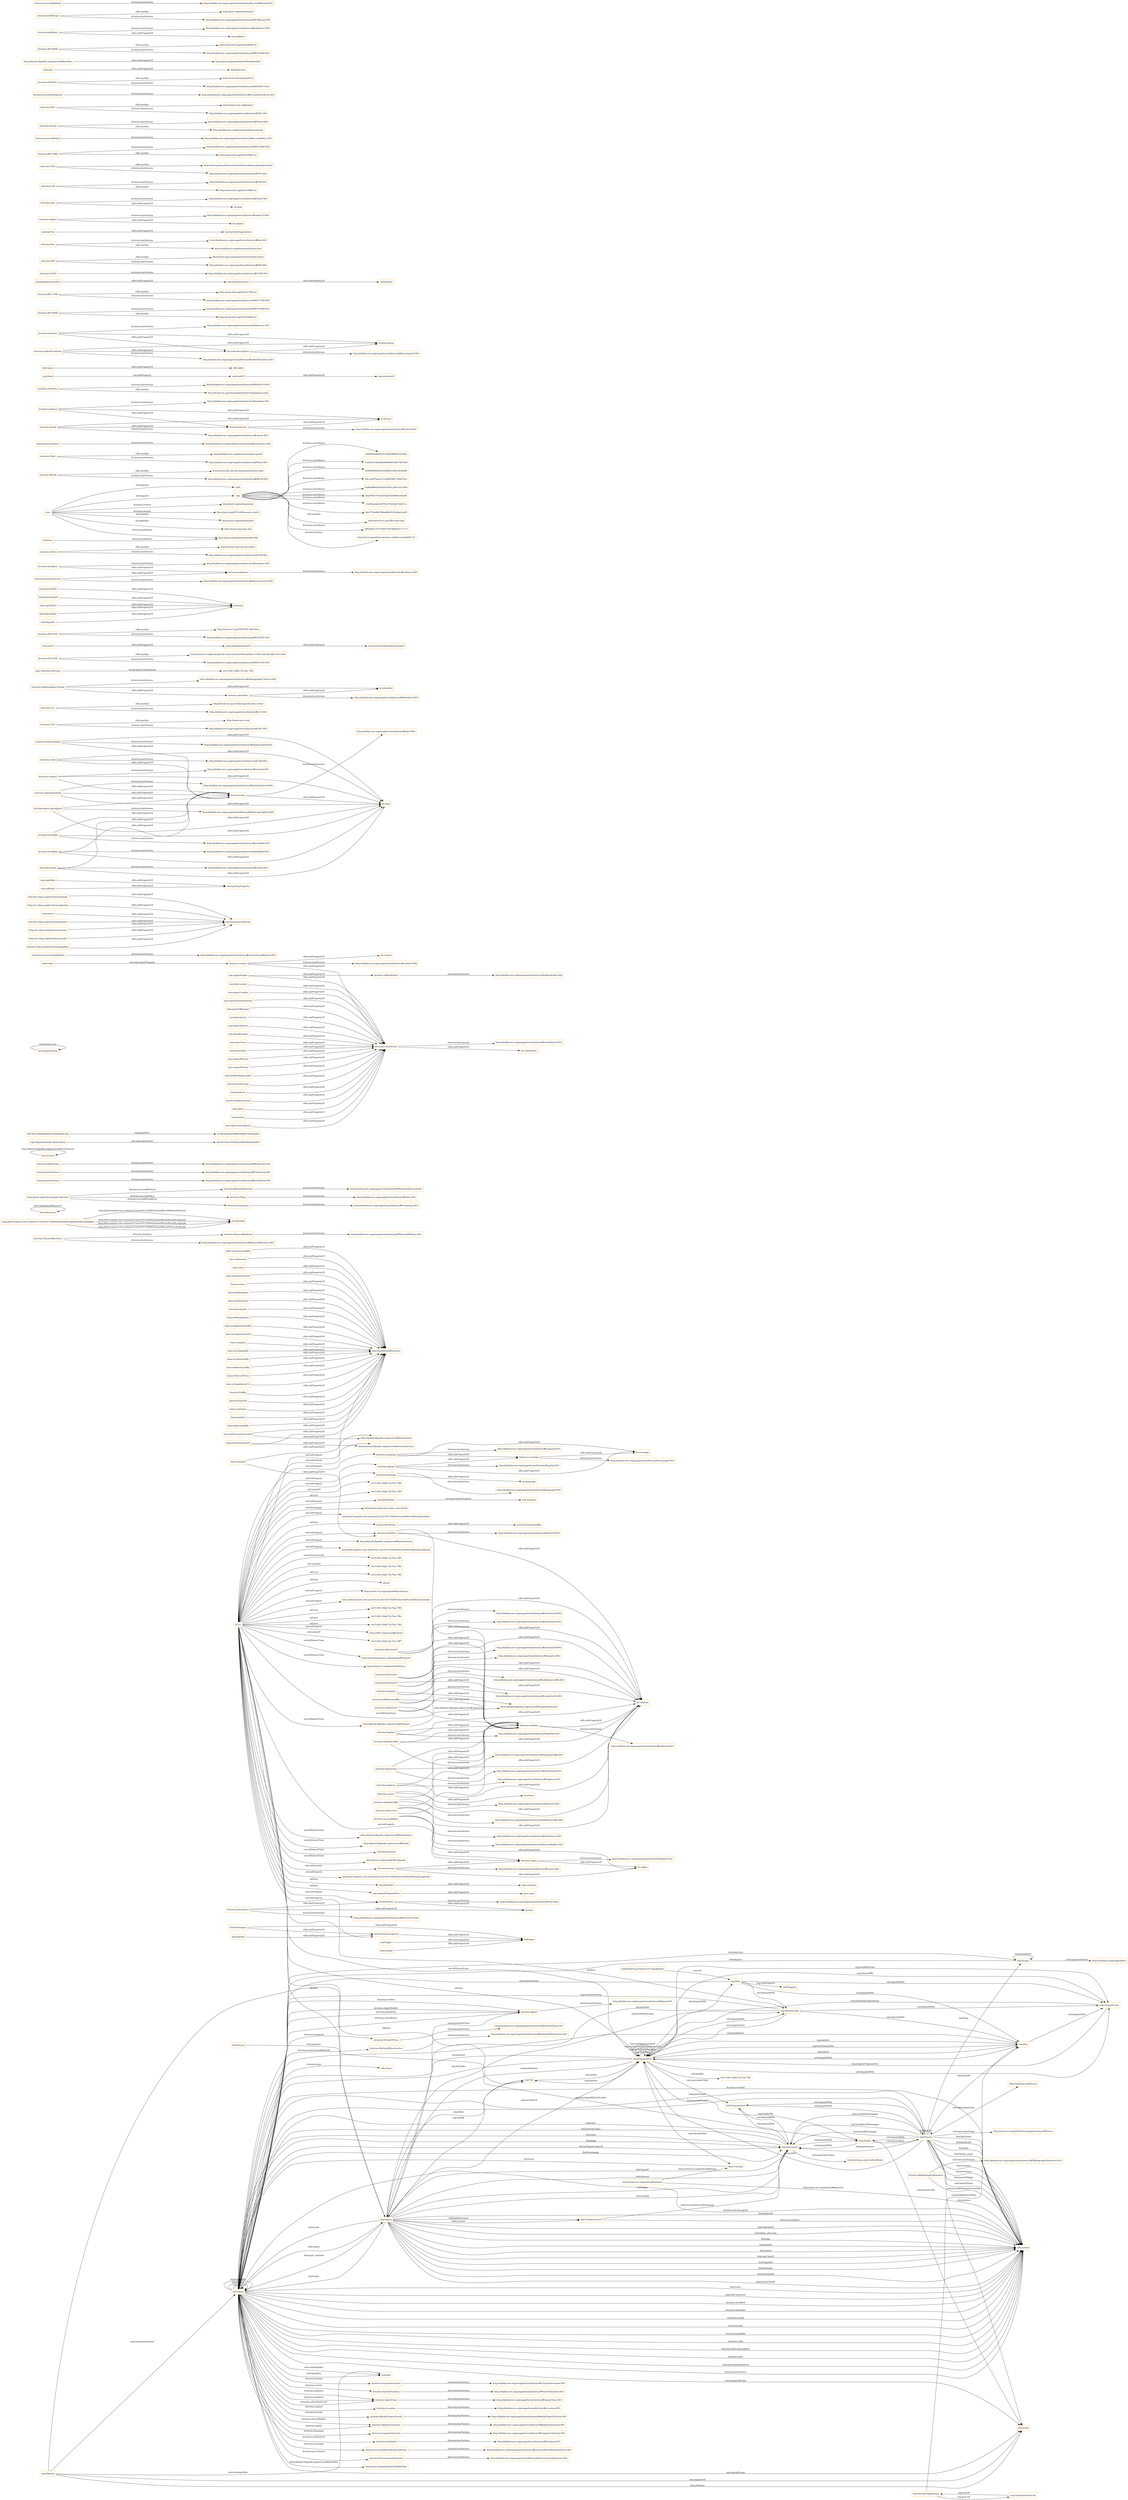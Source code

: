 digraph ar2dtool_diagram { 
rankdir=LR;
size="1501"
node [shape = rectangle, color="orange"]; "dcterms:MethodOfInstruction" "dcterms:PhysicalResource" "dcterms:LicenseDocument" "http://www.geonames.org/ontology#Feature" "http://def.seegrid.csiro.au/isotc211/iso19115/2003/extent#GeographicBoundingBox" "base:Resource" "dcterms:SizeOrDuration" "dcterms:AgentClass" "dcterms:BibliographicResource" "dcterms:Location" "dcterms:MediaTypeOrExtent" "inia:Dataset" "http://www.w3.org/ns/odrl/2/Policy" "dcterms:Agent" "dcterms:PhysicalMedium" "dcterms:MethodOfAccrual" "http://dataid.dbpedia.org/ns/core#Dataset" "dcterms:RightsStatement" "http://purl.org/dc/dcmitype/Collection" "http://dataid.dbpedia.org/ns/core#SimpleStatement" "http://dataid.dbpedia.org/ns/core#Distribution" "dcterms:LinguisticSystem" "dcterms:Jurisdiction" "dcterms:Policy" "dcterms:Standard" "dcterms:LocationPeriodOrJurisdiction" "dcterms:FileFormat" "http://dataid.dbpedia.org/ns/core#DataId" "dcterms:ProvenanceStatement" "owlTime:Interval" "http://purl.org/spar/datacite/Identifier" "dcterms:MediaType" "http://www.w3.org/ns/dcat#Dataset" "dcterms:Frequency" "http://lexvo.org/ontology#Language" "dcterms:PeriodOfTime" "prov:Entity" "ab5e471bae3a59e4c29d652ad22a49b5" "01463822fd4349f0e444f0a7643ede95" "org:Post" "org:Site" "org:FormalOrganization" "org:OrganizationalCollaboration" "0a4d558a76cea70a6c0377cb628ef9c6" "org:Organization" "org:Role" "org:ChangeEvent" "org:OrganizationalUnit" "59c70212f69e4bd846553e0faf0ae1de" "org:Membership" "foaf:Image" "foaf:Project" "foaf:Agent" "foaf:Document" "rdfs:Class" "geo:SpatialThing" "foaf:OnlineAccount" "foaf:Person" "foaf:Organization" "foaf:Group" ; /*classes style*/
	"inia:dataCurator" -> "dcterms:contributor" [ label = "rdfs:subPropertyOf" ];
	"dcterms:instructionalMethod" -> "http://dublincore.org/usage/terms/history/#instructionalMethod-002" [ label = "dcterms:hasVersion" ];
	"base:isDerivedFrom" -> "base:hasRelatedResource" [ label = "rdfs:subPropertyOf" ];
	"base:isSupplementTo" -> "base:hasRelatedResource" [ label = "rdfs:subPropertyOf" ];
	"foaf:maker" -> "dcterms:creator" [ label = "owl:equivalentProperty" ];
	"inia:projectLeader" -> "dcterms:contributor" [ label = "rdfs:subPropertyOf" ];
	"http://rs.tdwg.org/dwc/terms/family" -> "inia:taxonomicalScope" [ label = "rdfs:subPropertyOf" ];
	"inia:finalDate" -> "owl:topDataProperty" [ label = "rdfs:subPropertyOf" ];
	"dcterms:dateAccepted" -> "dc:date" [ label = "rdfs:subPropertyOf" ];
	"dcterms:dateAccepted" -> "http://dublincore.org/usage/terms/history/#dateAccepted-002" [ label = "dcterms:hasVersion" ];
	"dcterms:dateAccepted" -> "dcterms:date" [ label = "rdfs:subPropertyOf" ];
	"dcterms:accessRights" -> "dc:rights" [ label = "rdfs:subPropertyOf" ];
	"dcterms:accessRights" -> "dcterms:rights" [ label = "rdfs:subPropertyOf" ];
	"dcterms:accessRights" -> "http://dublincore.org/usage/terms/history/#accessRights-002" [ label = "dcterms:hasVersion" ];
	"dcterms:MethodOfInstruction" -> "http://dublincore.org/usage/terms/history/#MethodOfInstruction-001" [ label = "dcterms:hasVersion" ];
	"dcterms:UDC" -> "http://www.udcc.org/" [ label = "rdfs:seeAlso" ];
	"dcterms:UDC" -> "http://dublincore.org/usage/terms/history/#UDC-003" [ label = "dcterms:hasVersion" ];
	"dcterms:LCC" -> "http://lcweb.loc.gov/catdir/cpso/lcco/lcco.html" [ label = "rdfs:seeAlso" ];
	"dcterms:LCC" -> "http://dublincore.org/usage/terms/history/#LCC-003" [ label = "dcterms:hasVersion" ];
	"dcterms:bibliographicCitation" -> "http://dublincore.org/usage/terms/history/#bibliographicCitation-002" [ label = "dcterms:hasVersion" ];
	"dcterms:bibliographicCitation" -> "dc:identifier" [ label = "rdfs:subPropertyOf" ];
	"dcterms:bibliographicCitation" -> "dcterms:identifier" [ label = "rdfs:subPropertyOf" ];
	"prov:wasDerivedFrom" -> "cb15180:15dbc72c7eb:-7ff3" [ label = "owl:propertyChainAxiom" ];
	"dcterms:ISO3166" -> "http://www.iso.org/iso/en/prods-services/iso3166ma/02iso-3166-code-lists/list-en1.html" [ label = "rdfs:seeAlso" ];
	"dcterms:ISO3166" -> "http://dublincore.org/usage/terms/history/#ISO3166-004" [ label = "dcterms:hasVersion" ];
	"org:subOrganizationOf" -> "org:transitiveSubOrganizationOf" [ label = "rdfs:subPropertyOf" ];
	"dcterms:W3CDTF" -> "http://www.w3.org/TR/NOTE-datetime" [ label = "rdfs:seeAlso" ];
	"dcterms:W3CDTF" -> "http://dublincore.org/usage/terms/history/#W3CDTF-003" [ label = "dcterms:hasVersion" ];
	"dcterms:RightsStatement" -> "http://dublincore.org/usage/terms/history/#RightsStatement-001" [ label = "dcterms:hasVersion" ];
	"foaf:msnChatID" -> "foaf:nick" [ label = "rdfs:subPropertyOf" ];
	"foaf:yahooChatID" -> "foaf:nick" [ label = "rdfs:subPropertyOf" ];
	"dcterms:audience" -> "http://dublincore.org/usage/terms/history/#audience-003" [ label = "dcterms:hasVersion" ];
	"inia:registrationAuthority" -> "dcterms:contributor" [ label = "rdfs:subPropertyOf" ];
	"base:isCitedBy" -> "base:hasRelatedResource" [ label = "rdfs:subPropertyOf" ];
	"dcterms:rightsHolder" -> "http://dublincore.org/usage/terms/history/#rightsHolder-002" [ label = "dcterms:hasVersion" ];
	"dcterms:LinguisticSystem" -> "http://dublincore.org/usage/terms/history/#LinguisticSystem-001" [ label = "dcterms:hasVersion" ];
	"inia:projectManager" -> "dcterms:contributor" [ label = "rdfs:subPropertyOf" ];
	"dcterms:license" -> "dc:rights" [ label = "rdfs:subPropertyOf" ];
	"dcterms:license" -> "http://dublincore.org/usage/terms/history/#license-002" [ label = "dcterms:hasVersion" ];
	"dcterms:license" -> "dcterms:rights" [ label = "rdfs:subPropertyOf" ];
	"base:isSourceOf" -> "base:hasRelatedResource" [ label = "rdfs:subPropertyOf" ];
	"dcterms:mediator" -> "http://dublincore.org/usage/terms/history/#mediator-003" [ label = "dcterms:hasVersion" ];
	"dcterms:mediator" -> "dcterms:audience" [ label = "rdfs:subPropertyOf" ];
	"dcterms:hasVersion" -> "http://dublincore.org/usage/terms/history/#hasVersion-003" [ label = "dcterms:hasVersion" ];
	"dcterms:hasVersion" -> "dc:relation" [ label = "rdfs:subPropertyOf" ];
	"dcterms:hasVersion" -> "dcterms:relation" [ label = "rdfs:subPropertyOf" ];
	"base:continues" -> "base:hasRelatedResource" [ label = "rdfs:subPropertyOf" ];
	"dcterms:NLM" -> "http://wwwcf.nlm.nih.gov/class/" [ label = "rdfs:seeAlso" ];
	"dcterms:NLM" -> "http://dublincore.org/usage/terms/history/#NLM-002" [ label = "dcterms:hasVersion" ];
	"dcterms:AgentClass" -> "http://dublincore.org/usage/terms/history/#AgentClass-003" [ label = "dcterms:hasVersion" ];
	"inia:distributor" -> "dcterms:contributor" [ label = "rdfs:subPropertyOf" ];
	"inia:dataCollector" -> "dcterms:contributor" [ label = "rdfs:subPropertyOf" ];
	"base:hasPart" -> "base:hasRelatedResource" [ label = "rdfs:subPropertyOf" ];
	"dcterms:Policy" -> "http://dublincore.org/usage/terms/history/#Policy-001" [ label = "dcterms:hasVersion" ];
	"dcterms:valid" -> "dc:date" [ label = "rdfs:subPropertyOf" ];
	"dcterms:valid" -> "dcterms:date" [ label = "rdfs:subPropertyOf" ];
	"dcterms:valid" -> "http://dublincore.org/usage/terms/history/#valid-003" [ label = "dcterms:hasVersion" ];
	"base:isReviewedBy" -> "base:hasRelatedResource" [ label = "rdfs:subPropertyOf" ];
	"dcterms:MethodOfAccrual" -> "http://dublincore.org/usage/terms/history/#MethodOfAccrual-001" [ label = "dcterms:hasVersion" ];
	"org:identifier" -> "skos:notation" [ label = "rdfs:subPropertyOf" ];
	"dcterms:ProvenanceStatement" -> "http://dublincore.org/usage/terms/history/#ProvenanceStatement-001" [ label = "dcterms:hasVersion" ];
	"dcterms:requires" -> "http://dublincore.org/usage/terms/history/#requires-003" [ label = "dcterms:hasVersion" ];
	"dcterms:requires" -> "dc:relation" [ label = "rdfs:subPropertyOf" ];
	"dcterms:requires" -> "dcterms:relation" [ label = "rdfs:subPropertyOf" ];
	"org:" -> "e8f90f56c8a0235128a548f627d144bf" [ label = "dcterms:contributor" ];
	"org:" -> "1ede61fc3b024ba8b099814be74f15d0" [ label = "dcterms:contributor" ];
	"org:" -> "b382f06892445c628f4c239d1be4df4b" [ label = "dcterms:contributor" ];
	"org:" -> "24c23a07baaa7c1eb99f3897382b7e2c" [ label = "dcterms:contributor" ];
	"org:" -> "5a4baf88926025e4c58312e91181245e" [ label = "dcterms:contributor" ];
	"org:" -> "efa0f76b7f7dc6d5a0e3644666cb4e49" [ label = "dcterms:contributor" ];
	"org:" -> "1fa062eedafe2974ce7f225e67adb11e" [ label = "dcterms:contributor" ];
	"org:" -> "bbcf774a88b798ab86b51fd2dae1a04f" [ label = "dcterms:contributor" ];
	"org:" -> "http://www.w3.org/TR/vocab-org/" [ label = "rdfs:seeAlso" ];
	"org:" -> "c89ef40237d716b01767d049a4711111" [ label = "dcterms:contributor" ];
	"org:" -> "http://www.opendatacommons.org/licenses/pddl/1.0/" [ label = "dcterms:license" ];
	"dcterms:MESH" -> "http://www.nlm.nih.gov/mesh/meshhome.html" [ label = "rdfs:seeAlso" ];
	"dcterms:MESH" -> "http://dublincore.org/usage/terms/history/#MESH-003" [ label = "dcterms:hasVersion" ];
	"dcterms:replaces" -> "http://dublincore.org/usage/terms/history/#replaces-003" [ label = "dcterms:hasVersion" ];
	"dcterms:replaces" -> "dc:relation" [ label = "rdfs:subPropertyOf" ];
	"dcterms:replaces" -> "dcterms:relation" [ label = "rdfs:subPropertyOf" ];
	"inia:dataManager" -> "dcterms:contributor" [ label = "rdfs:subPropertyOf" ];
	"inia:rightsHolder" -> "dcterms:rightsHolder" [ label = "rdfs:subPropertyOf" ];
	"inia:rightsHolder" -> "dcterms:contributor" [ label = "rdfs:subPropertyOf" ];
	"dcterms:isVersionOf" -> "http://dublincore.org/usage/terms/history/#isVersionOf-003" [ label = "dcterms:hasVersion" ];
	"dcterms:isVersionOf" -> "dcterms:relation" [ label = "rdfs:subPropertyOf" ];
	"dcterms:isVersionOf" -> "dc:relation" [ label = "rdfs:subPropertyOf" ];
	"dcterms:educationLevel" -> "http://dublincore.org/usage/terms/history/#educationLevel-002" [ label = "dcterms:hasVersion" ];
	"dcterms:educationLevel" -> "dcterms:audience" [ label = "rdfs:subPropertyOf" ];
	"dcterms:PeriodOfTime" -> "http://dublincore.org/usage/terms/history/#PeriodOfTime-001" [ label = "dcterms:hasVersion" ];
	"dcterms:coverage" -> "http://dublincore.org/usage/terms/history/#coverageT-001" [ label = "dcterms:hasVersion" ];
	"dcterms:coverage" -> "dc:coverage" [ label = "rdfs:subPropertyOf" ];
	"dcterms:Point" -> "http://dublincore.org/documents/dcmi-point/" [ label = "rdfs:seeAlso" ];
	"dcterms:Point" -> "http://dublincore.org/usage/terms/history/#Point-003" [ label = "dcterms:hasVersion" ];
	"inia:contactPerson" -> "dcterms:contributor" [ label = "rdfs:subPropertyOf" ];
	"dcterms:Standard" -> "http://dublincore.org/usage/terms/history/#Standard-001" [ label = "dcterms:hasVersion" ];
	"dcterms:identifier" -> "dc:identifier" [ label = "rdfs:subPropertyOf" ];
	"dcterms:identifier" -> "http://dublincore.org/usage/terms/history/#identifierT-001" [ label = "dcterms:hasVersion" ];
	"dcterms:created" -> "dc:date" [ label = "rdfs:subPropertyOf" ];
	"dcterms:created" -> "http://dublincore.org/usage/terms/history/#created-003" [ label = "dcterms:hasVersion" ];
	"dcterms:created" -> "dcterms:date" [ label = "rdfs:subPropertyOf" ];
	"inia:workPackageLeader" -> "dcterms:contributor" [ label = "rdfs:subPropertyOf" ];
	"base:isPartOf" -> "dcterms:isPartOf" [ label = "rdfs:subPropertyOf" ];
	"base:isPartOf" -> "base:hasRelatedResource" [ label = "rdfs:subPropertyOf" ];
	"org:originalOrganization" -> "prov:used" [ label = "rdfs:subPropertyOf" ];
	"dcterms:provenance" -> "http://dublincore.org/usage/terms/history/#provenance-002" [ label = "dcterms:hasVersion" ];
	"dcterms:" -> "http://purl.org/dc/aboutdcmi#DCMI" [ label = "dcterms:publisher" ];
	"base:isPreviousVersionOf" -> "base:hasRelatedResource" [ label = "rdfs:subPropertyOf" ];
	"base:isPreviousVersionOf" -> "http://dataid.dbpedia.org/ns/core#nextVersion" [ label = "rdfs:subPropertyOf" ];
	"dcterms:Location" -> "http://dublincore.org/usage/terms/history/#Location-001" [ label = "dcterms:hasVersion" ];
	"http://rs.tdwg.org/dwc/terms/phylum" -> "inia:taxonomicalScope" [ label = "rdfs:subPropertyOf" ];
	"inia:researchGroup" -> "dcterms:contributor" [ label = "rdfs:subPropertyOf" ];
	"dcterms:BibliographicResource" -> "http://dublincore.org/usage/terms/history/#BibliographicResource-001" [ label = "dcterms:hasVersion" ];
	"dcterms:format" -> "http://dublincore.org/usage/terms/history/#formatT-001" [ label = "dcterms:hasVersion" ];
	"dcterms:format" -> "dc:format" [ label = "rdfs:subPropertyOf" ];
	"foaf:Person" -> "foaf:Project" [ label = "owl:disjointWith" ];
	"foaf:Person" -> "http://schema.org/Person" [ label = "owl:equivalentClass" ];
	"foaf:Person" -> "http://www.w3.org/2000/10/swap/pim/contact#Person" [ label = "owl:equivalentClass" ];
	"foaf:Person" -> "foaf:Organization" [ label = "owl:disjointWith" ];
	"dcterms:spatial" -> "http://dublincore.org/usage/terms/history/#spatial-003" [ label = "dcterms:hasVersion" ];
	"dcterms:spatial" -> "dcterms:coverage" [ label = "rdfs:subPropertyOf" ];
	"dcterms:spatial" -> "dc:coverage" [ label = "rdfs:subPropertyOf" ];
	"dcterms:ISO639-2" -> "http://dublincore.org/usage/terms/history/#ISO639-2-003" [ label = "dcterms:hasVersion" ];
	"dcterms:ISO639-2" -> "http://lcweb.loc.gov/standards/iso639-2/langhome.html" [ label = "rdfs:seeAlso" ];
	"dcterms:isFormatOf" -> "http://dublincore.org/usage/terms/history/#isFormatOf-003" [ label = "dcterms:hasVersion" ];
	"dcterms:isFormatOf" -> "dc:relation" [ label = "rdfs:subPropertyOf" ];
	"dcterms:isFormatOf" -> "dcterms:relation" [ label = "rdfs:subPropertyOf" ];
	"dcterms:PhysicalMedium" -> "http://dublincore.org/usage/terms/history/#PhysicalMedium-001" [ label = "dcterms:hasVersion" ];
	"dcterms:alternative" -> "dcterms:title" [ label = "rdfs:subPropertyOf" ];
	"dcterms:alternative" -> "dc:title" [ label = "rdfs:subPropertyOf" ];
	"dcterms:alternative" -> "http://dublincore.org/usage/terms/history/#alternative-003" [ label = "dcterms:hasVersion" ];
	"dcterms:language" -> "http://dublincore.org/usage/terms/history/#languageT-001" [ label = "dcterms:hasVersion" ];
	"dcterms:language" -> "dc:language" [ label = "rdfs:subPropertyOf" ];
	"org:headOf" -> "org:memberOf" [ label = "rdfs:subPropertyOf" ];
	"inia:specie" -> "inia:taxonomicalScope" [ label = "rdfs:subPropertyOf" ];
	"foaf:icqChatID" -> "foaf:nick" [ label = "rdfs:subPropertyOf" ];
	"foaf:name" -> "rdfs:label" [ label = "rdfs:subPropertyOf" ];
	"foaf:Project" -> "foaf:Document" [ label = "owl:disjointWith" ];
	"foaf:Project" -> "foaf:Person" [ label = "owl:disjointWith" ];
	"dcterms:MediaTypeOrExtent" -> "http://dublincore.org/usage/terms/history/#MediaTypeOrExtent-001" [ label = "dcterms:hasVersion" ];
	"foaf:homepage" -> "foaf:page" [ label = "rdfs:subPropertyOf" ];
	"foaf:homepage" -> "foaf:isPrimaryTopicOf" [ label = "rdfs:subPropertyOf" ];
	"dcterms:source" -> "dc:source" [ label = "rdfs:subPropertyOf" ];
	"dcterms:source" -> "dcterms:relation" [ label = "rdfs:subPropertyOf" ];
	"dcterms:source" -> "http://dublincore.org/usage/terms/history/#sourceT-001" [ label = "dcterms:hasVersion" ];
	"foaf:weblog" -> "foaf:page" [ label = "rdfs:subPropertyOf" ];
	"inia:producer" -> "dcterms:contributor" [ label = "rdfs:subPropertyOf" ];
	"dcterms:date" -> "http://dublincore.org/usage/terms/history/#dateT-001" [ label = "dcterms:hasVersion" ];
	"dcterms:date" -> "dc:date" [ label = "rdfs:subPropertyOf" ];
	"inia:software" -> "owl:topDataProperty" [ label = "rdfs:subPropertyOf" ];
	"base:isDocumentedBy" -> "base:hasRelatedResource" [ label = "rdfs:subPropertyOf" ];
	"inia:" -> "http://purl.org/net/mpoveda" [ label = "dcterms:creator" ];
	"inia:" -> "org:" [ label = "owl:imports" ];
	"inia:" -> "http://purl.org/dc/aboutdcmi#DCMI" [ label = "dcterms:publisher" ];
	"inia:" -> "http://purl.org/NET/rdflicense/cc-by4.0" [ label = "dcterms:license" ];
	"inia:" -> "http://purl.org/spar/datacite/" [ label = "owl:imports" ];
	"inia:" -> "http://www.oeg-upm.net/" [ label = "dc:publisher" ];
	"inia:" -> "foaf:" [ label = "owl:imports" ];
	"dcterms:temporal" -> "dcterms:coverage" [ label = "rdfs:subPropertyOf" ];
	"dcterms:temporal" -> "http://dublincore.org/usage/terms/history/#temporal-003" [ label = "dcterms:hasVersion" ];
	"dcterms:temporal" -> "dc:coverage" [ label = "rdfs:subPropertyOf" ];
	"foaf:Image" -> "http://schema.org/ImageObject" [ label = "owl:equivalentClass" ];
	"dcterms:abstract" -> "dcterms:description" [ label = "rdfs:subPropertyOf" ];
	"dcterms:abstract" -> "dc:description" [ label = "rdfs:subPropertyOf" ];
	"dcterms:abstract" -> "http://dublincore.org/usage/terms/history/#abstract-003" [ label = "dcterms:hasVersion" ];
	"org:unitOf" -> "org:subOrganizationOf" [ label = "rdfs:subPropertyOf" ];
	"dcterms:isPartOf" -> "dc:relation" [ label = "rdfs:subPropertyOf" ];
	"dcterms:isPartOf" -> "dcterms:relation" [ label = "rdfs:subPropertyOf" ];
	"dcterms:isPartOf" -> "http://dublincore.org/usage/terms/history/#isPartOf-003" [ label = "dcterms:hasVersion" ];
	"dcterms:RFC5646" -> "http://dublincore.org/usage/terms/history/#RFC5646-001" [ label = "dcterms:hasVersion" ];
	"dcterms:RFC5646" -> "http://www.ietf.org/rfc/rfc5646.txt" [ label = "rdfs:seeAlso" ];
	"foaf:isPrimaryTopicOf" -> "foaf:page" [ label = "rdfs:subPropertyOf" ];
	"dcterms:RFC1766" -> "http://www.ietf.org/rfc/rfc1766.txt" [ label = "rdfs:seeAlso" ];
	"dcterms:RFC1766" -> "http://dublincore.org/usage/terms/history/#RFC1766-003" [ label = "dcterms:hasVersion" ];
	"base:references" -> "base:hasRelatedResource" [ label = "rdfs:subPropertyOf" ];
	"dcterms:Jurisdiction" -> "http://dublincore.org/usage/terms/history/#Jurisdiction-001" [ label = "dcterms:hasVersion" ];
	"org:hasPrimarySite" -> "org:hasSite" [ label = "rdfs:subPropertyOf" ];
	"dcterms:LicenseDocument" -> "http://dublincore.org/usage/terms/history/#LicenseDocument-001" [ label = "dcterms:hasVersion" ];
	"foaf:Document" -> "foaf:Project" [ label = "owl:disjointWith" ];
	"foaf:Document" -> "foaf:Organization" [ label = "owl:disjointWith" ];
	"foaf:Document" -> "http://schema.org/CreativeWork" [ label = "owl:equivalentClass" ];
	"base:cites" -> "base:hasRelatedResource" [ label = "rdfs:subPropertyOf" ];
	"dcterms:dateSubmitted" -> "dc:date" [ label = "rdfs:subPropertyOf" ];
	"dcterms:dateSubmitted" -> "dcterms:date" [ label = "rdfs:subPropertyOf" ];
	"dcterms:dateSubmitted" -> "http://dublincore.org/usage/terms/history/#dateSubmitted-002" [ label = "dcterms:hasVersion" ];
	"http://rs.tdwg.org/dwc/terms/genus" -> "inia:taxonomicalScope" [ label = "rdfs:subPropertyOf" ];
	"dcterms:LCSH" -> "http://dublincore.org/usage/terms/history/#LCSH-003" [ label = "dcterms:hasVersion" ];
	"http://rs.tdwg.org/dwc/terms/class" -> "inia:taxonomicalScope" [ label = "rdfs:subPropertyOf" ];
	"inia:hostingInstitution" -> "dcterms:contributor" [ label = "rdfs:subPropertyOf" ];
	"org:Organization" -> "org:Role" [ label = "owl:disjointWith" ];
	"org:Organization" -> "cb15180:15dbc72c7eb:-7ffc" [ label = "owl:hasKey" ];
	"org:Organization" -> "org:ChangeEvent" [ label = "owl:disjointWith" ];
	"org:Organization" -> "foaf:Organization" [ label = "owl:equivalentClass" ];
	"org:Organization" -> "org:Membership" [ label = "owl:disjointWith" ];
	"org:Organization" -> "org:Site" [ label = "owl:disjointWith" ];
	"dcterms:relation" -> "http://dublincore.org/usage/terms/history/#relationT-001" [ label = "dcterms:hasVersion" ];
	"dcterms:relation" -> "dc:relation" [ label = "rdfs:subPropertyOf" ];
	"dcterms:IMT" -> "http://www.iana.org/assignments/media-types/" [ label = "rdfs:seeAlso" ];
	"dcterms:IMT" -> "http://dublincore.org/usage/terms/history/#IMT-004" [ label = "dcterms:hasVersion" ];
	"dcterms:title" -> "dc:title" [ label = "rdfs:subPropertyOf" ];
	"dcterms:title" -> "http://dublincore.org/usage/terms/history/#titleT-002" [ label = "dcterms:hasVersion" ];
	"dcterms:Agent" -> "http://dublincore.org/usage/terms/history/#Agent-001" [ label = "dcterms:hasVersion" ];
	"dcterms:Box" -> "http://dublincore.org/usage/terms/history/#Box-003" [ label = "dcterms:hasVersion" ];
	"dcterms:Box" -> "http://dublincore.org/documents/dcmi-box/" [ label = "rdfs:seeAlso" ];
	"base:isVariantFormOf" -> "base:hasRelatedResource" [ label = "rdfs:subPropertyOf" ];
	"base:reviews" -> "base:hasRelatedResource" [ label = "rdfs:subPropertyOf" ];
	"org:hasUnit" -> "org:hasSubOrganization" [ label = "rdfs:subPropertyOf" ];
	"dcterms:FileFormat" -> "http://dublincore.org/usage/terms/history/#FileFormat-001" [ label = "dcterms:hasVersion" ];
	"base:isNewVersionOf" -> "base:hasRelatedResource" [ label = "rdfs:subPropertyOf" ];
	"base:isNewVersionOf" -> "http://dataid.dbpedia.org/ns/core#previousVersion" [ label = "rdfs:subPropertyOf" ];
	"foaf:aimChatID" -> "foaf:nick" [ label = "rdfs:subPropertyOf" ];
	"dcterms:medium" -> "http://dublincore.org/usage/terms/history/#medium-003" [ label = "dcterms:hasVersion" ];
	"dcterms:medium" -> "dcterms:format" [ label = "rdfs:subPropertyOf" ];
	"dcterms:medium" -> "dc:format" [ label = "rdfs:subPropertyOf" ];
	"inia:editor" -> "dcterms:contributor" [ label = "rdfs:subPropertyOf" ];
	"dcterms:subject" -> "http://dublincore.org/usage/terms/history/#subjectT-002" [ label = "dcterms:hasVersion" ];
	"dcterms:subject" -> "dc:subject" [ label = "rdfs:subPropertyOf" ];
	"dcterms:type" -> "http://dublincore.org/usage/terms/history/#typeT-001" [ label = "dcterms:hasVersion" ];
	"dcterms:type" -> "dc:type" [ label = "rdfs:subPropertyOf" ];
	"dcterms:SizeOrDuration" -> "http://dublincore.org/usage/terms/history/#SizeOrDuration-001" [ label = "dcterms:hasVersion" ];
	"base:hasMetadata" -> "base:hasRelatedResource" [ label = "rdfs:subPropertyOf" ];
	"dcterms:modified" -> "dcterms:date" [ label = "rdfs:subPropertyOf" ];
	"dcterms:modified" -> "dc:date" [ label = "rdfs:subPropertyOf" ];
	"dcterms:modified" -> "http://dublincore.org/usage/terms/history/#modified-003" [ label = "dcterms:hasVersion" ];
	"foaf:openid" -> "foaf:isPrimaryTopicOf" [ label = "rdfs:subPropertyOf" ];
	"dcterms:URI" -> "http://dublincore.org/usage/terms/history/#URI-003" [ label = "dcterms:hasVersion" ];
	"dcterms:URI" -> "http://www.ietf.org/rfc/rfc3986.txt" [ label = "rdfs:seeAlso" ];
	"dcterms:rights" -> "http://dublincore.org/usage/terms/history/#rightsT-001" [ label = "dcterms:hasVersion" ];
	"dcterms:rights" -> "dc:rights" [ label = "rdfs:subPropertyOf" ];
	"dcterms:conformsTo" -> "dc:relation" [ label = "rdfs:subPropertyOf" ];
	"dcterms:conformsTo" -> "http://dublincore.org/usage/terms/history/#conformsTo-003" [ label = "dcterms:hasVersion" ];
	"dcterms:conformsTo" -> "dcterms:relation" [ label = "rdfs:subPropertyOf" ];
	"dcterms:TGN" -> "http://www.getty.edu/research/tools/vocabulary/tgn/index.html" [ label = "rdfs:seeAlso" ];
	"dcterms:TGN" -> "http://dublincore.org/usage/terms/history/#TGN-003" [ label = "dcterms:hasVersion" ];
	"dcterms:RFC3066" -> "http://dublincore.org/usage/terms/history/#RFC3066-002" [ label = "dcterms:hasVersion" ];
	"dcterms:RFC3066" -> "http://www.ietf.org/rfc/rfc3066.txt" [ label = "rdfs:seeAlso" ];
	"org:hasMember" -> "foaf:member" [ label = "owl:equivalentProperty" ];
	"inia:sponsor" -> "dcterms:contributor" [ label = "rdfs:subPropertyOf" ];
	"base:isIdenticalTo" -> "base:hasRelatedResource" [ label = "rdfs:subPropertyOf" ];
	"dcterms:creator" -> "http://dublincore.org/usage/terms/history/#creatorT-002" [ label = "dcterms:hasVersion" ];
	"dcterms:creator" -> "dcterms:contributor" [ label = "rdfs:subPropertyOf" ];
	"dcterms:creator" -> "dc:creator" [ label = "rdfs:subPropertyOf" ];
	"dcterms:accrualPolicy" -> "http://dublincore.org/usage/terms/history/#accrualPolicy-003" [ label = "dcterms:hasVersion" ];
	"org:OrganizationalCollaboration" -> "ab5e471bae3a59e4c29d652ad22a49b5" [ label = "owl:equivalentClass" ];
	"dcterms:Period" -> "http://dublincore.org/usage/terms/history/#Period-003" [ label = "dcterms:hasVersion" ];
	"dcterms:Period" -> "http://dublincore.org/documents/dcmi-period/" [ label = "rdfs:seeAlso" ];
	"inia:registrationAgency" -> "dcterms:contributor" [ label = "rdfs:subPropertyOf" ];
	"inia:supervisor" -> "dcterms:contributor" [ label = "rdfs:subPropertyOf" ];
	"dcterms:DDC" -> "http://www.oclc.org/dewey/" [ label = "rdfs:seeAlso" ];
	"dcterms:DDC" -> "http://dublincore.org/usage/terms/history/#DDC-003" [ label = "dcterms:hasVersion" ];
	"dcterms:hasPart" -> "dc:relation" [ label = "rdfs:subPropertyOf" ];
	"dcterms:hasPart" -> "http://dublincore.org/usage/terms/history/#hasPart-003" [ label = "dcterms:hasVersion" ];
	"dcterms:hasPart" -> "dcterms:relation" [ label = "rdfs:subPropertyOf" ];
	"base:documents" -> "base:hasRelatedResource" [ label = "rdfs:subPropertyOf" ];
	"dcterms:accrualPeriodicity" -> "http://dublincore.org/usage/terms/history/#accrualPeriodicity-003" [ label = "dcterms:hasVersion" ];
	"foaf:Agent" -> "dcterms:Agent" [ label = "owl:equivalentClass" ];
	"dcterms:ISO639-3" -> "http://www.sil.org/iso639-3/" [ label = "rdfs:seeAlso" ];
	"dcterms:ISO639-3" -> "http://dublincore.org/usage/terms/history/#ISO639-3-001" [ label = "dcterms:hasVersion" ];
	"dcterms:isRequiredBy" -> "dc:relation" [ label = "rdfs:subPropertyOf" ];
	"dcterms:isRequiredBy" -> "http://dublincore.org/usage/terms/history/#isRequiredBy-003" [ label = "dcterms:hasVersion" ];
	"dcterms:isRequiredBy" -> "dcterms:relation" [ label = "rdfs:subPropertyOf" ];
	"org:Membership" -> "org:ChangeEvent" [ label = "owl:disjointWith" ];
	"org:Membership" -> "org:Site" [ label = "owl:disjointWith" ];
	"base:isMetadataFor" -> "base:hasRelatedResource" [ label = "rdfs:subPropertyOf" ];
	"dcterms:description" -> "http://dublincore.org/usage/terms/history/#descriptionT-001" [ label = "dcterms:hasVersion" ];
	"dcterms:description" -> "dc:description" [ label = "rdfs:subPropertyOf" ];
	"foaf:Organization" -> "foaf:Document" [ label = "owl:disjointWith" ];
	"foaf:Organization" -> "foaf:Person" [ label = "owl:disjointWith" ];
	"dcterms:hasFormat" -> "http://dublincore.org/usage/terms/history/#hasFormat-003" [ label = "dcterms:hasVersion" ];
	"dcterms:hasFormat" -> "dcterms:relation" [ label = "rdfs:subPropertyOf" ];
	"dcterms:hasFormat" -> "dc:relation" [ label = "rdfs:subPropertyOf" ];
	"foaf:img" -> "foaf:depiction" [ label = "rdfs:subPropertyOf" ];
	"dcterms:available" -> "http://dublincore.org/usage/terms/history/#available-003" [ label = "dcterms:hasVersion" ];
	"dcterms:available" -> "dc:date" [ label = "rdfs:subPropertyOf" ];
	"dcterms:available" -> "dcterms:date" [ label = "rdfs:subPropertyOf" ];
	"http://dataid.dbpedia.org/ns/core#identifier" -> "http://purl.org/spar/datacite/hasIdentifier" [ label = "rdfs:subPropertyOf" ];
	"foaf:skypeID" -> "foaf:nick" [ label = "rdfs:subPropertyOf" ];
	"http://rs.tdwg.org/dwc/terms/order" -> "inia:taxonomicalScope" [ label = "rdfs:subPropertyOf" ];
	"base:isSupplementedBy" -> "base:hasRelatedResource" [ label = "rdfs:subPropertyOf" ];
	"org:hasRegisteredSite" -> "org:hasPrimarySite" [ label = "rdfs:subPropertyOf" ];
	"dcterms:RFC4646" -> "http://www.ietf.org/rfc/rfc4646.txt" [ label = "rdfs:seeAlso" ];
	"dcterms:RFC4646" -> "http://dublincore.org/usage/terms/history/#RFC4646-001" [ label = "dcterms:hasVersion" ];
	"dcterms:isReplacedBy" -> "dc:relation" [ label = "rdfs:subPropertyOf" ];
	"dcterms:isReplacedBy" -> "http://dublincore.org/usage/terms/history/#isReplacedBy-003" [ label = "dcterms:hasVersion" ];
	"dcterms:isReplacedBy" -> "dcterms:relation" [ label = "rdfs:subPropertyOf" ];
	"dcterms:MediaType" -> "http://dublincore.org/usage/terms/history/#MediaType-001" [ label = "dcterms:hasVersion" ];
	"NULL" -> "http://dataid.dbpedia.org/ns/core#previousVersion" [ label = "owl:onProperty" ];
	"NULL" -> "cb15180:15dbc72c7eb:-7ff9" [ label = "owl:unionOf" ];
	"NULL" -> "http://dataid.dbpedia.org/ns/core#nextVersion" [ label = "owl:onProperty" ];
	"NULL" -> "cb15180:15dbc72c7eb:-7ff4" [ label = "rdf:rest" ];
	"NULL" -> "dcterms:spatial" [ label = "owl:onProperty" ];
	"NULL" -> "http://www.asahi-net.or.jp/~ax2s-kmtn/" [ label = "foaf:homepage" ];
	"NULL" -> "http://def.seegrid.csiro.au/isotc211/iso19115/2003/extent#northBoundLatitude" [ label = "owl:onProperty" ];
	"NULL" -> "org:Organization" [ label = "owl:allValuesFrom" ];
	"NULL" -> "org:resultedFrom" [ label = "rdf:first" ];
	"NULL" -> "http://dataid.dbpedia.org/ns/core#latestVersion" [ label = "owl:onProperty" ];
	"NULL" -> "http://def.seegrid.csiro.au/isotc211/iso19115/2003/extent#westBoundLongitude" [ label = "owl:onProperty" ];
	"NULL" -> "cb15180:15dbc72c7eb:-7ff5" [ label = "owl:intersectionOf" ];
	"NULL" -> "dcterms:rights" [ label = "owl:onProperty" ];
	"NULL" -> "org:hasMember" [ label = "owl:onProperty" ];
	"NULL" -> "foaf:Agent" [ label = "rdf:first" ];
	"NULL" -> "dcterms:language" [ label = "owl:onProperty" ];
	"NULL" -> "cb15180:15dbc72c7eb:-7ffb" [ label = "owl:unionOf" ];
	"NULL" -> "org:originalOrganization" [ label = "rdf:first" ];
	"NULL" -> "dcterms:license" [ label = "owl:onProperty" ];
	"NULL" -> "cb15180:15dbc72c7eb:-7ff6" [ label = "rdf:rest" ];
	"NULL" -> "owlTime:Interval" [ label = "owl:allValuesFrom" ];
	"NULL" -> "dcterms:title" [ label = "owl:onProperty" ];
	"NULL" -> "http://dataid.dbpedia.org/ns/core#Distribution" [ label = "owl:allValuesFrom" ];
	"NULL" -> "rdf:nil" [ label = "rdf:rest" ];
	"NULL" -> "http://www.w3.org/ns/dcat#distribution" [ label = "owl:onProperty" ];
	"NULL" -> "dcterms:temporal" [ label = "owl:onProperty" ];
	"NULL" -> "http://def.seegrid.csiro.au/isotc211/iso19115/2003/extent#southBoundLatitude" [ label = "owl:onProperty" ];
	"NULL" -> "http://www.geonames.org/ontology#Feature" [ label = "owl:allValuesFrom" ];
	"NULL" -> "http://dataid.dbpedia.org/ns/core#Dataset" [ label = "owl:allValuesFrom" ];
	"NULL" -> "cb15180:15dbc72c7eb:-7ff8" [ label = "rdf:rest" ];
	"NULL" -> "org:identifier" [ label = "rdf:first" ];
	"NULL" -> "org:Post" [ label = "rdf:first" ];
	"NULL" -> "cb15180:15dbc72c7eb:-7ffa" [ label = "rdf:rest" ];
	"NULL" -> "http://dataid.dbpedia.org/ns/core#SimpleStatement" [ label = "owl:allValuesFrom" ];
	"NULL" -> "cb15180:15dbc72c7eb:-7ff2" [ label = "rdf:rest" ];
	"NULL" -> "http://rdfs.org/ns/void#subset" [ label = "owl:onProperty" ];
	"NULL" -> "org:Membership" [ label = "rdf:first" ];
	"NULL" -> "foaf:isPrimaryTopicOf" [ label = "owl:onProperty" ];
	"NULL" -> "dcterms:isPartOf" [ label = "owl:onProperty" ];
	"NULL" -> "http://lexvo.org/ontology#Language" [ label = "owl:allValuesFrom" ];
	"NULL" -> "cb15180:15dbc72c7eb:-7ff7" [ label = "owl:unionOf" ];
	"NULL" -> "org:Organization" [ label = "rdf:first" ];
	"NULL" -> "http://www.w3.org/ns/odrl/2/Policy" [ label = "owl:allValuesFrom" ];
	"NULL" -> "http://dataid.dbpedia.org/ns/core#DataId" [ label = "owl:allValuesFrom" ];
	"NULL" -> "http://def.seegrid.csiro.au/isotc211/iso19115/2003/extent#eastBoundLongitude" [ label = "owl:onProperty" ];
	"base:isOriginalFormOf" -> "base:hasRelatedResource" [ label = "rdfs:subPropertyOf" ];
	"dcterms:tableOfContents" -> "dc:description" [ label = "rdfs:subPropertyOf" ];
	"dcterms:tableOfContents" -> "dcterms:description" [ label = "rdfs:subPropertyOf" ];
	"dcterms:tableOfContents" -> "http://dublincore.org/usage/terms/history/#tableOfContents-003" [ label = "dcterms:hasVersion" ];
	"org:resultedFrom" -> "prov:wasGeneratedBy" [ label = "rdfs:subPropertyOf" ];
	"org:Site" -> "org:ChangeEvent" [ label = "owl:disjointWith" ];
	"org:Head" -> "org:headOf" [ label = "org:roleProperty" ];
	"org:Role" -> "org:ChangeEvent" [ label = "owl:disjointWith" ];
	"org:Role" -> "org:Site" [ label = "owl:disjointWith" ];
	"org:Role" -> "org:Membership" [ label = "owl:disjointWith" ];
	"base:compiles" -> "base:hasRelatedResource" [ label = "rdfs:subPropertyOf" ];
	"dcterms:publisher" -> "http://dublincore.org/usage/terms/history/#publisherT-001" [ label = "dcterms:hasVersion" ];
	"dcterms:publisher" -> "dc:publisher" [ label = "rdfs:subPropertyOf" ];
	"dcterms:DCMIType" -> "http://purl.org/dc/dcmitype/" [ label = "rdfs:seeAlso" ];
	"dcterms:DCMIType" -> "http://dublincore.org/usage/terms/history/#DCMIType-005" [ label = "dcterms:hasVersion" ];
	"inia:researcher" -> "dcterms:contributor" [ label = "rdfs:subPropertyOf" ];
	"dcterms:extent" -> "http://dublincore.org/usage/terms/history/#extent-003" [ label = "dcterms:hasVersion" ];
	"dcterms:extent" -> "dc:format" [ label = "rdfs:subPropertyOf" ];
	"dcterms:extent" -> "dcterms:format" [ label = "rdfs:subPropertyOf" ];
	"dcterms:LocationPeriodOrJurisdiction" -> "http://dublincore.org/usage/terms/history/#LocationPeriodOrJurisdiction-001" [ label = "dcterms:hasVersion" ];
	"dcterms:accrualMethod" -> "http://dublincore.org/usage/terms/history/#accrualMethod-003" [ label = "dcterms:hasVersion" ];
	"dcterms:references" -> "dc:relation" [ label = "rdfs:subPropertyOf" ];
	"dcterms:references" -> "http://dublincore.org/usage/terms/history/#references-003" [ label = "dcterms:hasVersion" ];
	"dcterms:references" -> "dcterms:relation" [ label = "rdfs:subPropertyOf" ];
	"dcterms:contributor" -> "dc:contributor" [ label = "rdfs:subPropertyOf" ];
	"dcterms:contributor" -> "http://dublincore.org/usage/terms/history/#contributorT-001" [ label = "dcterms:hasVersion" ];
	"base:isCompiledBy" -> "base:hasRelatedResource" [ label = "rdfs:subPropertyOf" ];
	"base:isContinuedBy" -> "base:hasRelatedResource" [ label = "rdfs:subPropertyOf" ];
	"dcterms:PhysicalResource" -> "http://dublincore.org/usage/terms/history/#PhysicalResource-001" [ label = "dcterms:hasVersion" ];
	"inia:relatedPerson" -> "dcterms:contributor" [ label = "rdfs:subPropertyOf" ];
	"base:isReferencedBy" -> "base:hasRelatedResource" [ label = "rdfs:subPropertyOf" ];
	"dcterms:dateCopyrighted" -> "dcterms:date" [ label = "rdfs:subPropertyOf" ];
	"dcterms:dateCopyrighted" -> "dc:date" [ label = "rdfs:subPropertyOf" ];
	"dcterms:dateCopyrighted" -> "http://dublincore.org/usage/terms/history/#dateCopyrighted-002" [ label = "dcterms:hasVersion" ];
	"dcterms:issued" -> "dcterms:date" [ label = "rdfs:subPropertyOf" ];
	"dcterms:issued" -> "http://dublincore.org/usage/terms/history/#issued-003" [ label = "dcterms:hasVersion" ];
	"dcterms:issued" -> "dc:date" [ label = "rdfs:subPropertyOf" ];
	"dcterms:Frequency" -> "http://dublincore.org/usage/terms/history/#Frequency-001" [ label = "dcterms:hasVersion" ];
	"http://rs.tdwg.org/dwc/terms/kingdom" -> "inia:taxonomicalScope" [ label = "rdfs:subPropertyOf" ];
	"dcterms:isReferencedBy" -> "dc:relation" [ label = "rdfs:subPropertyOf" ];
	"dcterms:isReferencedBy" -> "dcterms:relation" [ label = "rdfs:subPropertyOf" ];
	"dcterms:isReferencedBy" -> "http://dublincore.org/usage/terms/history/#isReferencedBy-003" [ label = "dcterms:hasVersion" ];
	"foaf:tipjar" -> "foaf:page" [ label = "rdfs:subPropertyOf" ];
	"owl:Thing" -> "rdfs:Literal" [ label = "foaf:name" ];
	"owl:Thing" -> "foaf:Document" [ label = "foaf:page" ];
	"http://def.seegrid.csiro.au/isotc211/iso19115/2003/extent#GeographicBoundingBox" -> "xsd:decimal" [ label = "http://def.seegrid.csiro.au/isotc211/iso19115/2003/extent#northBoundLatitude" ];
	"org:Site" -> "owl:Thing" [ label = "org:siteAddress" ];
	"foaf:Agent" -> "foaf:Document" [ label = "foaf:openid" ];
	"http://purl.org/dc/dcmitype/Collection" -> "dcterms:Policy" [ label = "dcterms:accrualPolicy" ];
	"owl:Thing" -> "rdfs:Literal" [ label = "foaf:dnaChecksum" ];
	"owl:Thing" -> "dcterms:Location" [ label = "dcterms:spatial" ];
	"http://def.seegrid.csiro.au/isotc211/iso19115/2003/extent#GeographicBoundingBox" -> "xsd:decimal" [ label = "http://def.seegrid.csiro.au/isotc211/iso19115/2003/extent#eastBoundLongitude" ];
	"foaf:Person" -> "owl:Thing" [ label = "foaf:pastProject" ];
	"foaf:Person" -> "rdfs:Literal" [ label = "foaf:surname" ];
	"foaf:Person" -> "rdfs:Literal" [ label = "foaf:firstName" ];
	"owl:Thing" -> "xsd:date" [ label = "inia:startingDate" ];
	"http://www.w3.org/ns/dcat#Dataset" -> "rdfs:Literal" [ label = "http://www.w3.org/ns/dcat#keyword" ];
	"foaf:Agent" -> "owl:Thing" [ label = "foaf:topic_interest" ];
	"org:Membership" -> "owl:Thing" [ label = "org:memberDuring" ];
	"inia:Dataset" -> "xsd:date" [ label = "inia:embargoDate" ];
	"org:Organization" -> "org:Organization" [ label = "org:linkedTo" ];
	"prov:Entity" -> "prov:Entity" [ label = "http://dataid.dbpedia.org/ns/core#latestVersion" ];
	"geo:SpatialThing" -> "geo:SpatialThing" [ label = "foaf:based_near" ];
	"foaf:Agent" -> "foaf:OnlineAccount" [ label = "foaf:account" ];
	"foaf:Agent" -> "rdfs:Literal" [ label = "foaf:gender" ];
	"foaf:Person" -> "org:Site" [ label = "org:basedAt" ];
	"owl:Thing" -> "dcterms:Agent" [ label = "dcterms:creator" ];
	"owl:Thing" -> "rdfs:Class" [ label = "dcterms:type" ];
	"foaf:Agent" -> "rdfs:Literal" [ label = "foaf:status" ];
	"org:Organization" -> "owl:Thing" [ label = "org:purpose" ];
	"owl:Thing" -> "foaf:Document" [ label = "foaf:homepage" ];
	"foaf:Agent" -> "foaf:Document" [ label = "foaf:interest" ];
	"base:Resource" -> "base:Resource" [ label = "base:hasRelatedResource" ];
	"http://def.seegrid.csiro.au/isotc211/iso19115/2003/extent#GeographicBoundingBox" -> "xsd:decimal" [ label = "http://def.seegrid.csiro.au/isotc211/iso19115/2003/extent#westBoundLongitude" ];
	"inia:Dataset" -> "owl:Thing" [ label = "inia:elementsNumber" ];
	"foaf:Project" -> "xsd:string" [ label = "inia:projectCode" ];
	"foaf:Agent" -> "rdfs:Literal" [ label = "foaf:msnChatID" ];
	"org:FormalOrganization" -> "org:Site" [ label = "org:hasRegisteredSite" ];
	"owl:Thing" -> "foaf:Agent" [ label = "foaf:maker" ];
	"owl:Thing" -> "dcterms:AgentClass" [ label = "dcterms:audience" ];
	"foaf:Agent" -> "rdfs:Literal" [ label = "foaf:yahooChatID" ];
	"org:ChangeEvent" -> "org:Organization" [ label = "org:resultingOrganization" ];
	"org:Organization" -> "org:Site" [ label = "org:hasSite" ];
	"foaf:OnlineAccount" -> "foaf:Document" [ label = "foaf:accountServiceHomepage" ];
	"owl:Thing" -> "dcterms:Agent" [ label = "dcterms:rightsHolder" ];
	"foaf:Person" -> "rdfs:Literal" [ label = "foaf:myersBriggs" ];
	"dcterms:PhysicalResource" -> "dcterms:PhysicalMedium" [ label = "dcterms:medium" ];
	"foaf:Person" -> "rdfs:Literal" [ label = "foaf:familyName" ];
	"owl:Thing" -> "rdfs:Literal" [ label = "dcterms:modified" ];
	"org:Organization" -> "org:Post" [ label = "org:hasPost" ];
	"foaf:Group" -> "foaf:Agent" [ label = "foaf:member" ];
	"owl:Thing" -> "dcterms:PeriodOfTime" [ label = "dcterms:temporal" ];
	"org:ChangeEvent" -> "org:Organization" [ label = "org:originalOrganization" ];
	"foaf:Person" -> "foaf:Person" [ label = "foaf:knows" ];
	"owl:Thing" -> "owl:Thing" [ label = "foaf:logo" ];
	"org:Organization" -> "org:ChangeEvent" [ label = "org:resultedFrom" ];
	"foaf:Agent" -> "rdfs:Literal" [ label = "foaf:aimChatID" ];
	"0a4d558a76cea70a6c0377cb628ef9c6" -> "org:Role" [ label = "org:role" ];
	"owl:Thing" -> "rdfs:Literal" [ label = "dcterms:identifier" ];
	"owl:Thing" -> "owl:Thing" [ label = "foaf:theme" ];
	"org:Site" -> "org:Organization" [ label = "org:siteOf" ];
	"inia:Dataset" -> "foaf:Project" [ label = "inia:developedWithinProject" ];
	"owl:Thing" -> "dcterms:LinguisticSystem" [ label = "dcterms:language" ];
	"org:Organization" -> "org:Organization" [ label = "org:hasSubOrganization" ];
	"owl:Thing" -> "dcterms:MediaTypeOrExtent" [ label = "dcterms:format" ];
	"foaf:Person" -> "xsd:string" [ label = "org:location" ];
	"owl:Thing" -> "dcterms:ProvenanceStatement" [ label = "dcterms:provenance" ];
	"owl:Thing" -> "rdfs:Literal" [ label = "dcterms:issued" ];
	"http://purl.org/dc/dcmitype/Collection" -> "dcterms:MethodOfAccrual" [ label = "dcterms:accrualMethod" ];
	"org:Organization" -> "org:ChangeEvent" [ label = "org:changedBy" ];
	"inia:Dataset" -> "xsd:string" [ label = "inia:equipment" ];
	"owl:Thing" -> "http://purl.org/spar/datacite/Identifier" [ label = "http://dataid.dbpedia.org/ns/core#identifier" ];
	"foaf:Person" -> "owl:Thing" [ label = "foaf:currentProject" ];
	"org:Post" -> "foaf:Agent" [ label = "org:heldBy" ];
	"owl:Thing" -> "dcterms:SizeOrDuration" [ label = "dcterms:extent" ];
	"owl:Thing" -> "rdfs:Literal" [ label = "dcterms:title" ];
	"foaf:Agent" -> "rdfs:Literal" [ label = "foaf:skypeID" ];
	"foaf:Person" -> "rdfs:Literal" [ label = "foaf:lastName" ];
	"foaf:Agent" -> "rdfs:Literal" [ label = "foaf:birthday" ];
	"foaf:Image" -> "owl:Thing" [ label = "foaf:depicts" ];
	"owl:Thing" -> "dcterms:RightsStatement" [ label = "dcterms:rights" ];
	"owl:Thing" -> "rdfs:Literal" [ label = "dcterms:available" ];
	"owl:Thing" -> "dcterms:AgentClass" [ label = "dcterms:mediator" ];
	"inia:Dataset" -> "xsd:string" [ label = "inia:software" ];
	"foaf:Document" -> "owl:Thing" [ label = "foaf:sha1" ];
	"owl:Thing" -> "dcterms:RightsStatement" [ label = "dcterms:accessRights" ];
	"org:FormalOrganization" -> "org:OrganizationalUnit" [ label = "org:hasUnit" ];
	"foaf:Agent" -> "foaf:Document" [ label = "foaf:tipjar" ];
	"foaf:Person" -> "foaf:Document" [ label = "foaf:publications" ];
	"foaf:Agent" -> "org:Organization" [ label = "org:memberOf" ];
	"org:Organization" -> "owl:Thing" [ label = "org:identifier" ];
	"foaf:Person" -> "org:Organization" [ label = "org:headOf" ];
	"foaf:Agent" -> "org:Membership" [ label = "org:hasMembership" ];
	"http://dataid.dbpedia.org/ns/core#Dataset" -> "http://dataid.dbpedia.org/ns/core#SimpleStatement" [ label = "http://dataid.dbpedia.org/ns/core#openness" ];
	"owl:Thing" -> "dcterms:Standard" [ label = "dcterms:conformsTo" ];
	"owl:Thing" -> "rdfs:Literal" [ label = "dcterms:valid" ];
	"org:Organization" -> "org:Site" [ label = "org:hasPrimarySite" ];
	"owl:Thing" -> "owl:Thing" [ label = "foaf:fundedBy" ];
	"owl:Thing" -> "dcterms:Agent" [ label = "dcterms:publisher" ];
	"org:Membership" -> "foaf:Agent" [ label = "org:member" ];
	"owl:Thing" -> "rdfs:Literal" [ label = "dcterms:dateCopyrighted" ];
	"foaf:Person" -> "foaf:Image" [ label = "foaf:img" ];
	"foaf:Agent" -> "rdfs:Literal" [ label = "foaf:jabberID" ];
	"org:Role" -> "owl:Thing" [ label = "org:remuneration" ];
	"org:OrganizationalUnit" -> "org:FormalOrganization" [ label = "org:unitOf" ];
	"org:Role" -> "rdf:Property" [ label = "org:roleProperty" ];
	"foaf:Person" -> "foaf:Document" [ label = "foaf:workInfoHomepage" ];
	"foaf:Agent" -> "rdfs:Literal" [ label = "foaf:icqChatID" ];
	"foaf:Agent" -> "org:Post" [ label = "org:holds" ];
	"foaf:Agent" -> "foaf:Document" [ label = "foaf:weblog" ];
	"owl:Thing" -> "dcterms:LocationPeriodOrJurisdiction" [ label = "dcterms:coverage" ];
	"foaf:Person" -> "foaf:Document" [ label = "foaf:workplaceHomepage" ];
	"foaf:Person" -> "foaf:Document" [ label = "foaf:schoolHomepage" ];
	"owl:Thing" -> "rdfs:Literal" [ label = "dcterms:date" ];
	"org:Post" -> "org:Organization" [ label = "org:postIn" ];
	"foaf:Agent" -> "foaf:OnlineAccount" [ label = "foaf:holdsAccount" ];
	"owl:Thing" -> "foaf:Document" [ label = "foaf:isPrimaryTopicOf" ];
	"foaf:Image" -> "foaf:Image" [ label = "foaf:thumbnail" ];
	"owl:Thing" -> "dcterms:AgentClass" [ label = "dcterms:educationLevel" ];
	"59c70212f69e4bd846553e0faf0ae1de" -> "01463822fd4349f0e444f0a7643ede95" [ label = "org:reportsTo" ];
	"owl:Thing" -> "xsd:date" [ label = "inia:finalDate" ];
	"dcterms:BibliographicResource" -> "rdfs:Literal" [ label = "dcterms:bibliographicCitation" ];
	"org:Organization" -> "skos:Concept" [ label = "org:classification" ];
	"owl:Thing" -> "rdfs:Literal" [ label = "dcterms:dateSubmitted" ];
	"skos:Concept" -> "owl:Thing" [ label = "foaf:focus" ];
	"foaf:Document" -> "owl:Thing" [ label = "foaf:primaryTopic" ];
	"org:Membership" -> "org:Organization" [ label = "org:organization" ];
	"foaf:Agent" -> "owl:Thing" [ label = "foaf:mbox" ];
	"owl:Thing" -> "dcterms:MethodOfInstruction" [ label = "dcterms:instructionalMethod" ];
	"owl:Thing" -> "dcterms:LicenseDocument" [ label = "dcterms:license" ];
	"owl:Thing" -> "xsd:string" [ label = "inia:spatialScope" ];
	"http://purl.org/dc/dcmitype/Collection" -> "dcterms:Frequency" [ label = "dcterms:accrualPeriodicity" ];
	"org:Organization" -> "foaf:Agent" [ label = "org:hasMember" ];
	"org:Organization" -> "org:Organization" [ label = "org:transitiveSubOrganizationOf" ];
	"owl:Thing" -> "xsd:string" [ label = "inia:temporalScope" ];
	"foaf:Person" -> "rdfs:Literal" [ label = "foaf:geekcode" ];
	"foaf:Person" -> "rdfs:Literal" [ label = "foaf:plan" ];
	"owl:Thing" -> "rdfs:Literal" [ label = "dcterms:alternative" ];
	"foaf:Person" -> "rdfs:Literal" [ label = "foaf:family_name" ];
	"owl:Thing" -> "foaf:Image" [ label = "foaf:depiction" ];
	"owl:Thing" -> "rdfs:Literal" [ label = "dcterms:created" ];
	"foaf:Agent" -> "owl:Thing" [ label = "foaf:made" ];
	"owl:Thing" -> "dcterms:Agent" [ label = "dcterms:contributor" ];
	"foaf:Agent" -> "rdfs:Literal" [ label = "foaf:mbox_sha1sum" ];
	"foaf:OnlineAccount" -> "rdfs:Literal" [ label = "foaf:accountName" ];
	"http://www.w3.org/ns/dcat#Dataset" -> "skos:Concept" [ label = "http://www.w3.org/ns/dcat#theme" ];
	"http://def.seegrid.csiro.au/isotc211/iso19115/2003/extent#GeographicBoundingBox" -> "xsd:decimal" [ label = "http://def.seegrid.csiro.au/isotc211/iso19115/2003/extent#southBoundLatitude" ];
	"foaf:Agent" -> "rdfs:Literal" [ label = "foaf:age" ];
	"owl:Thing" -> "rdfs:Literal" [ label = "dcterms:dateAccepted" ];
	"org:Organization" -> "org:Organization" [ label = "org:subOrganizationOf" ];
	"foaf:Project" -> "org:Organization" [ label = "inia:fundedBy" ];
	"foaf:Document" -> "owl:Thing" [ label = "foaf:topic" ];

}
